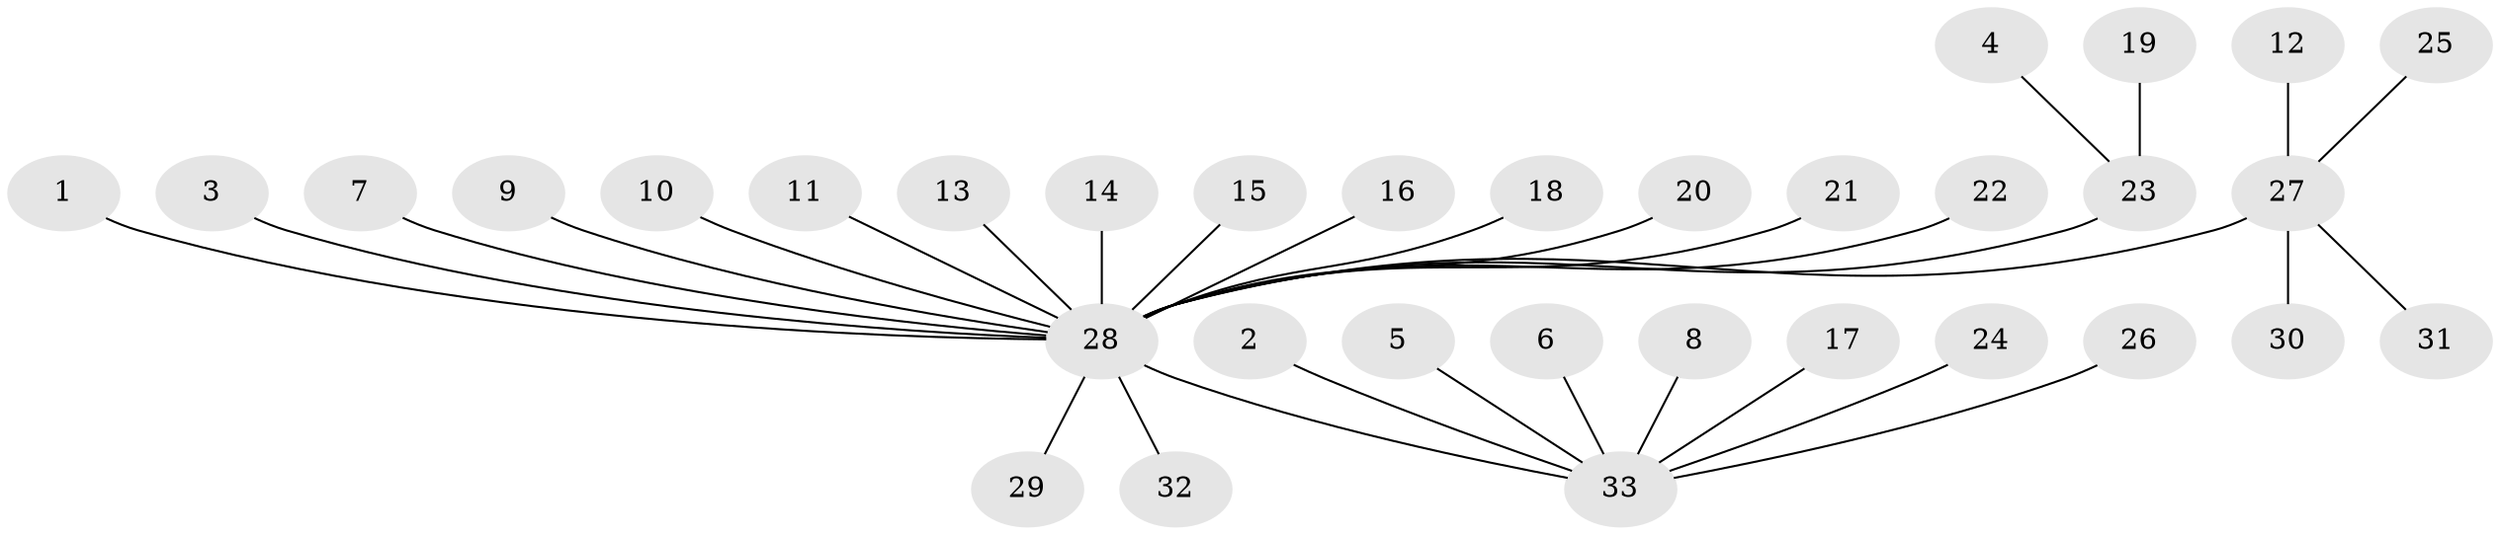 // original degree distribution, {25: 0.009345794392523364, 16: 0.009345794392523364, 3: 0.04672897196261682, 4: 0.04672897196261682, 2: 0.12149532710280374, 1: 0.7102803738317757, 7: 0.009345794392523364, 5: 0.037383177570093455, 11: 0.009345794392523364}
// Generated by graph-tools (version 1.1) at 2025/36/03/04/25 23:36:39]
// undirected, 33 vertices, 32 edges
graph export_dot {
  node [color=gray90,style=filled];
  1;
  2;
  3;
  4;
  5;
  6;
  7;
  8;
  9;
  10;
  11;
  12;
  13;
  14;
  15;
  16;
  17;
  18;
  19;
  20;
  21;
  22;
  23;
  24;
  25;
  26;
  27;
  28;
  29;
  30;
  31;
  32;
  33;
  1 -- 28 [weight=1.0];
  2 -- 33 [weight=1.0];
  3 -- 28 [weight=1.0];
  4 -- 23 [weight=1.0];
  5 -- 33 [weight=1.0];
  6 -- 33 [weight=1.0];
  7 -- 28 [weight=1.0];
  8 -- 33 [weight=1.0];
  9 -- 28 [weight=1.0];
  10 -- 28 [weight=1.0];
  11 -- 28 [weight=1.0];
  12 -- 27 [weight=1.0];
  13 -- 28 [weight=1.0];
  14 -- 28 [weight=1.0];
  15 -- 28 [weight=1.0];
  16 -- 28 [weight=1.0];
  17 -- 33 [weight=1.0];
  18 -- 28 [weight=1.0];
  19 -- 23 [weight=1.0];
  20 -- 28 [weight=1.0];
  21 -- 28 [weight=1.0];
  22 -- 28 [weight=1.0];
  23 -- 28 [weight=1.0];
  24 -- 33 [weight=2.0];
  25 -- 27 [weight=1.0];
  26 -- 33 [weight=1.0];
  27 -- 28 [weight=1.0];
  27 -- 30 [weight=1.0];
  27 -- 31 [weight=1.0];
  28 -- 29 [weight=1.0];
  28 -- 32 [weight=1.0];
  28 -- 33 [weight=2.0];
}
